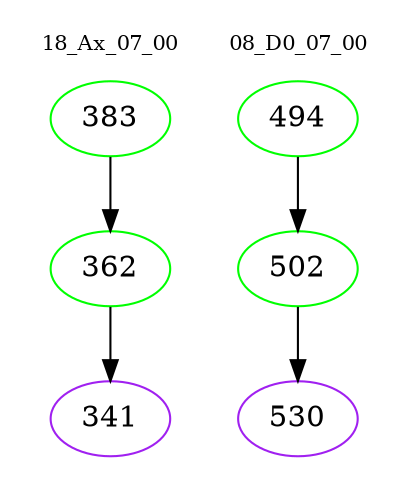 digraph{
subgraph cluster_0 {
color = white
label = "18_Ax_07_00";
fontsize=10;
T0_383 [label="383", color="green"]
T0_383 -> T0_362 [color="black"]
T0_362 [label="362", color="green"]
T0_362 -> T0_341 [color="black"]
T0_341 [label="341", color="purple"]
}
subgraph cluster_1 {
color = white
label = "08_D0_07_00";
fontsize=10;
T1_494 [label="494", color="green"]
T1_494 -> T1_502 [color="black"]
T1_502 [label="502", color="green"]
T1_502 -> T1_530 [color="black"]
T1_530 [label="530", color="purple"]
}
}

